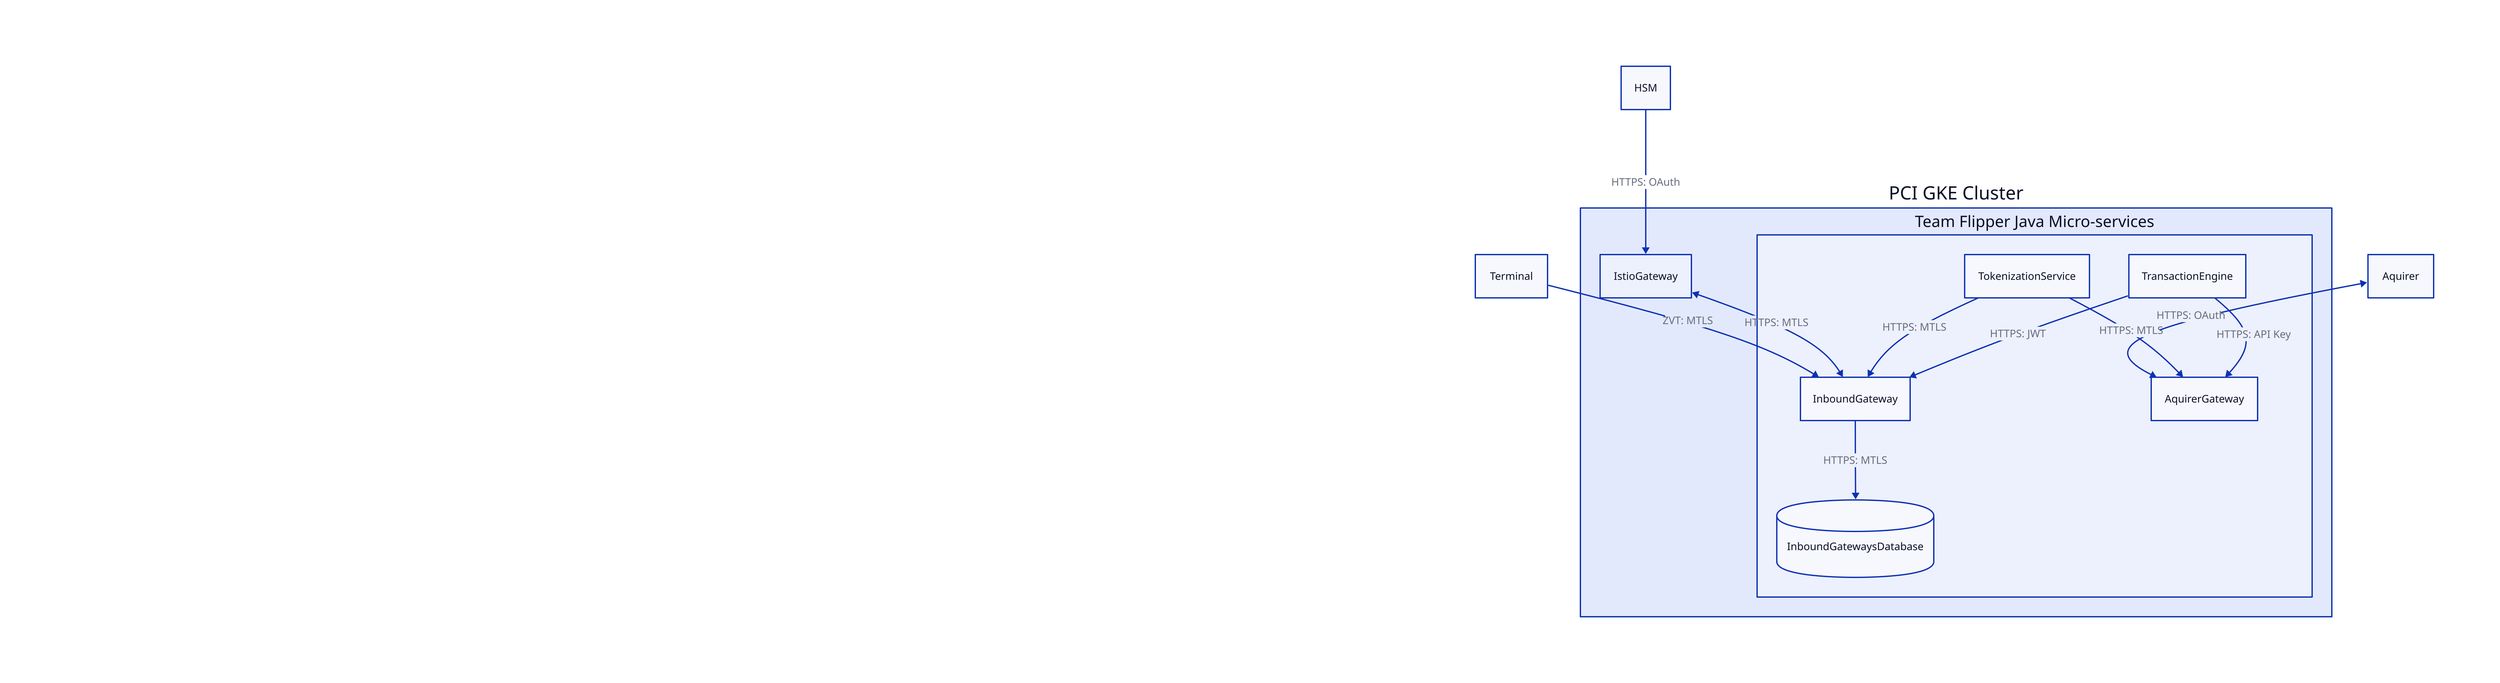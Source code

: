 explanation: |md
  ## Overview
  The following architecutre describes how we perform PIN translations.
  The translation is performed by the HSM which is running in AWS.
  Once a transaction has been performed we can transmit it to the aquirer.
  To do that the HSM translates the sensitive payment credentials with an aquirer provided AES 256 key.

  ## Notes
  All components labeled named with 'Service', are Java Microservices running on OpenJDK.
  We are not responsible for the aquirers' environment so use the value 'customer' here for environment.
  Terminals are Ingenico devices provided by customers as well. Terminals are autheticated with uniquely created
  certificates.

  The PCI cluster is protected by MTLS, where each service has its own certificate.

| {
  near: center-left
}

PCI: "PCI GKE Cluster" {
  Team: "Team Flipper Java Micro-services" {
    InboundGatewaysDatabase.shape: cylinder
    InboundGateway -> InboundGatewaysDatabase: "HTTPS: MTLS"
    TransactionEngine -> AquirerGateway: "HTTPS: API Key"
    TransactionEngine -> InboundGateway: "HTTPS: JWT"
    TokenizationService -> AquirerGateway: "HTTPS: MTLS"
    TokenizationService -> InboundGateway: "HTTPS: MTLS"
  }
  IstioGateway <-> Team.InboundGateway: "HTTPS: MTLS"
}

Aquirer <-> PCI.Team.AquirerGateway: "HTTPS: OAuth"

HSM -> PCI.IstioGateway: "HTTPS: OAuth"

Terminal -> PCI.Team.InboundGateway: "ZVT: MTLS"
